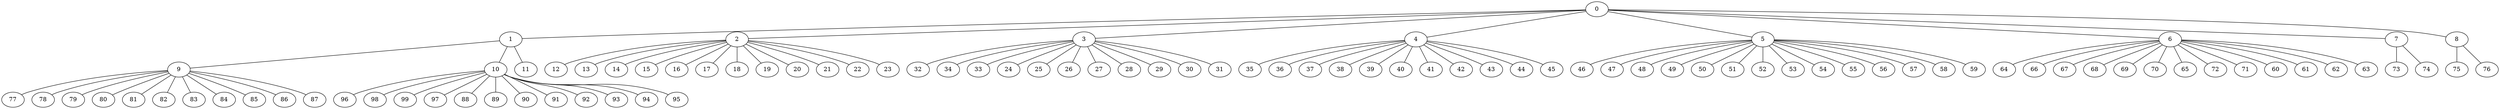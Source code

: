
graph graphname {
    0 -- 1
0 -- 2
0 -- 3
0 -- 4
0 -- 5
0 -- 6
0 -- 7
0 -- 8
1 -- 9
1 -- 10
1 -- 11
2 -- 12
2 -- 13
2 -- 14
2 -- 15
2 -- 16
2 -- 17
2 -- 18
2 -- 19
2 -- 20
2 -- 21
2 -- 22
2 -- 23
3 -- 32
3 -- 34
3 -- 33
3 -- 24
3 -- 25
3 -- 26
3 -- 27
3 -- 28
3 -- 29
3 -- 30
3 -- 31
4 -- 35
4 -- 36
4 -- 37
4 -- 38
4 -- 39
4 -- 40
4 -- 41
4 -- 42
4 -- 43
4 -- 44
4 -- 45
5 -- 46
5 -- 47
5 -- 48
5 -- 49
5 -- 50
5 -- 51
5 -- 52
5 -- 53
5 -- 54
5 -- 55
5 -- 56
5 -- 57
5 -- 58
5 -- 59
6 -- 64
6 -- 66
6 -- 67
6 -- 68
6 -- 69
6 -- 70
6 -- 65
6 -- 72
6 -- 71
6 -- 60
6 -- 61
6 -- 62
6 -- 63
7 -- 73
7 -- 74
8 -- 75
8 -- 76
9 -- 77
9 -- 78
9 -- 79
9 -- 80
9 -- 81
9 -- 82
9 -- 83
9 -- 84
9 -- 85
9 -- 86
9 -- 87
10 -- 96
10 -- 98
10 -- 99
10 -- 97
10 -- 88
10 -- 89
10 -- 90
10 -- 91
10 -- 92
10 -- 93
10 -- 94
10 -- 95

}
